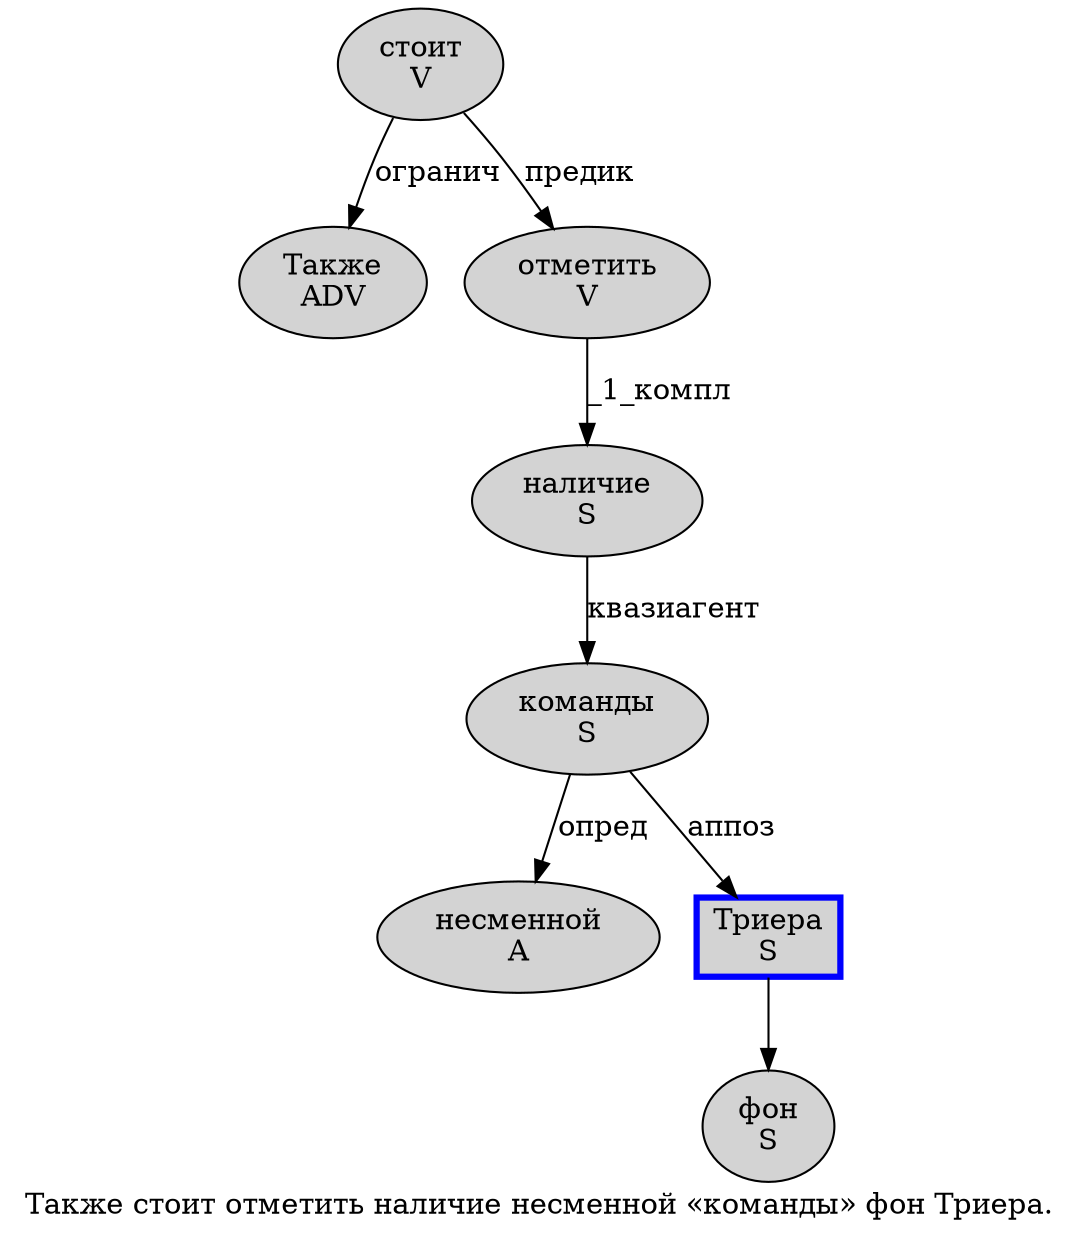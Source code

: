 digraph SENTENCE_858 {
	graph [label="Также стоит отметить наличие несменной «команды» фон Триера."]
	node [style=filled]
		0 [label="Также
ADV" color="" fillcolor=lightgray penwidth=1 shape=ellipse]
		1 [label="стоит
V" color="" fillcolor=lightgray penwidth=1 shape=ellipse]
		2 [label="отметить
V" color="" fillcolor=lightgray penwidth=1 shape=ellipse]
		3 [label="наличие
S" color="" fillcolor=lightgray penwidth=1 shape=ellipse]
		4 [label="несменной
A" color="" fillcolor=lightgray penwidth=1 shape=ellipse]
		6 [label="команды
S" color="" fillcolor=lightgray penwidth=1 shape=ellipse]
		8 [label="фон
S" color="" fillcolor=lightgray penwidth=1 shape=ellipse]
		9 [label="Триера
S" color=blue fillcolor=lightgray penwidth=3 shape=box]
			6 -> 4 [label="опред"]
			6 -> 9 [label="аппоз"]
			3 -> 6 [label="квазиагент"]
			1 -> 0 [label="огранич"]
			1 -> 2 [label="предик"]
			2 -> 3 [label="_1_компл"]
			9 -> 8
}